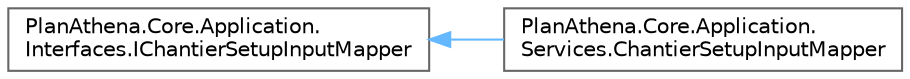 digraph "Graphical Class Hierarchy"
{
 // LATEX_PDF_SIZE
  bgcolor="transparent";
  edge [fontname=Helvetica,fontsize=10,labelfontname=Helvetica,labelfontsize=10];
  node [fontname=Helvetica,fontsize=10,shape=box,height=0.2,width=0.4];
  rankdir="LR";
  Node0 [id="Node000000",label="PlanAthena.Core.Application.\lInterfaces.IChantierSetupInputMapper",height=0.2,width=0.4,color="grey40", fillcolor="white", style="filled",URL="$interface_plan_athena_1_1_core_1_1_application_1_1_interfaces_1_1_i_chantier_setup_input_mapper.html",tooltip="Responsable du mapping des DTOs d'entrée vers le modèle de domaine (Agrégat Chantier)...."];
  Node0 -> Node1 [id="edge20_Node000000_Node000001",dir="back",color="steelblue1",style="solid",tooltip=" "];
  Node1 [id="Node000001",label="PlanAthena.Core.Application.\lServices.ChantierSetupInputMapper",height=0.2,width=0.4,color="grey40", fillcolor="white", style="filled",URL="$class_plan_athena_1_1_core_1_1_application_1_1_services_1_1_chantier_setup_input_mapper.html",tooltip=" "];
}
